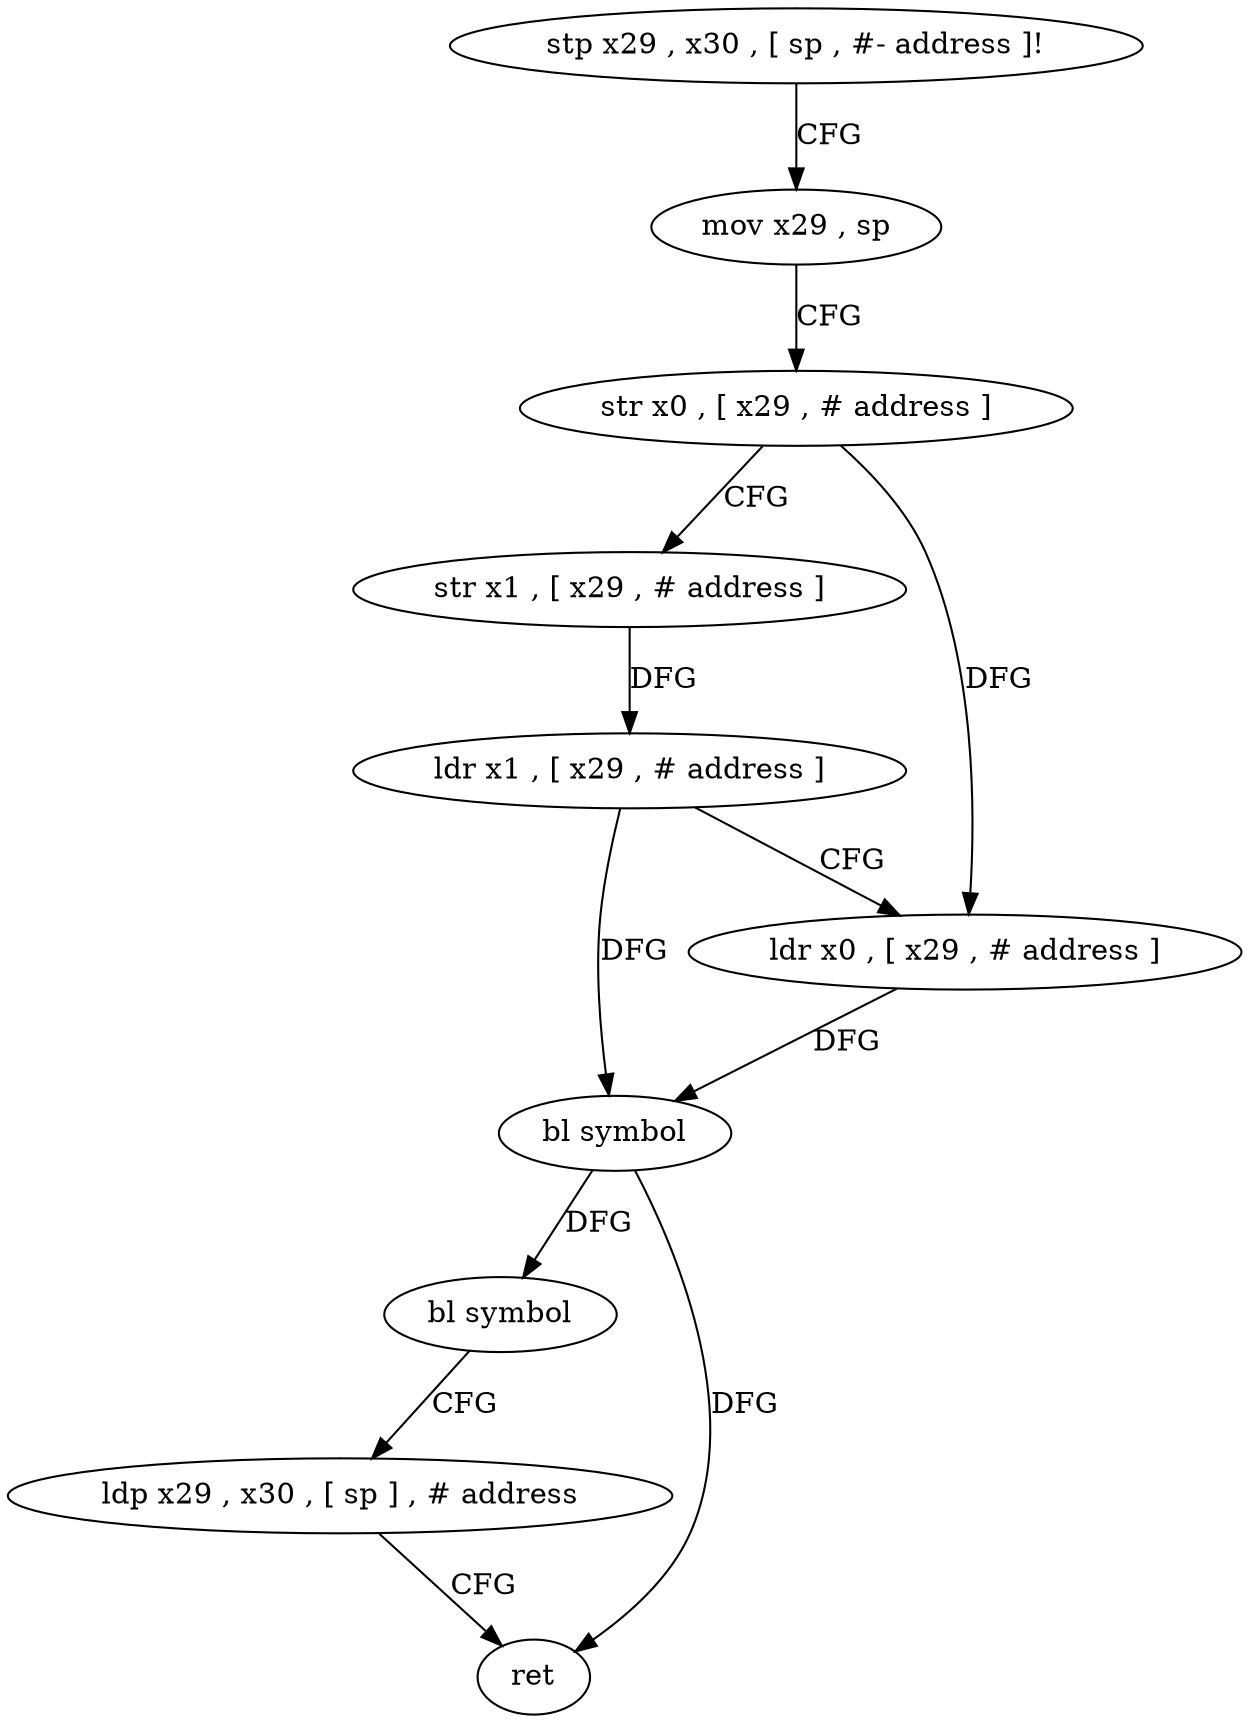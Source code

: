 digraph "func" {
"4489760" [label = "stp x29 , x30 , [ sp , #- address ]!" ]
"4489764" [label = "mov x29 , sp" ]
"4489768" [label = "str x0 , [ x29 , # address ]" ]
"4489772" [label = "str x1 , [ x29 , # address ]" ]
"4489776" [label = "ldr x1 , [ x29 , # address ]" ]
"4489780" [label = "ldr x0 , [ x29 , # address ]" ]
"4489784" [label = "bl symbol" ]
"4489788" [label = "bl symbol" ]
"4489792" [label = "ldp x29 , x30 , [ sp ] , # address" ]
"4489796" [label = "ret" ]
"4489760" -> "4489764" [ label = "CFG" ]
"4489764" -> "4489768" [ label = "CFG" ]
"4489768" -> "4489772" [ label = "CFG" ]
"4489768" -> "4489780" [ label = "DFG" ]
"4489772" -> "4489776" [ label = "DFG" ]
"4489776" -> "4489780" [ label = "CFG" ]
"4489776" -> "4489784" [ label = "DFG" ]
"4489780" -> "4489784" [ label = "DFG" ]
"4489784" -> "4489788" [ label = "DFG" ]
"4489784" -> "4489796" [ label = "DFG" ]
"4489788" -> "4489792" [ label = "CFG" ]
"4489792" -> "4489796" [ label = "CFG" ]
}
